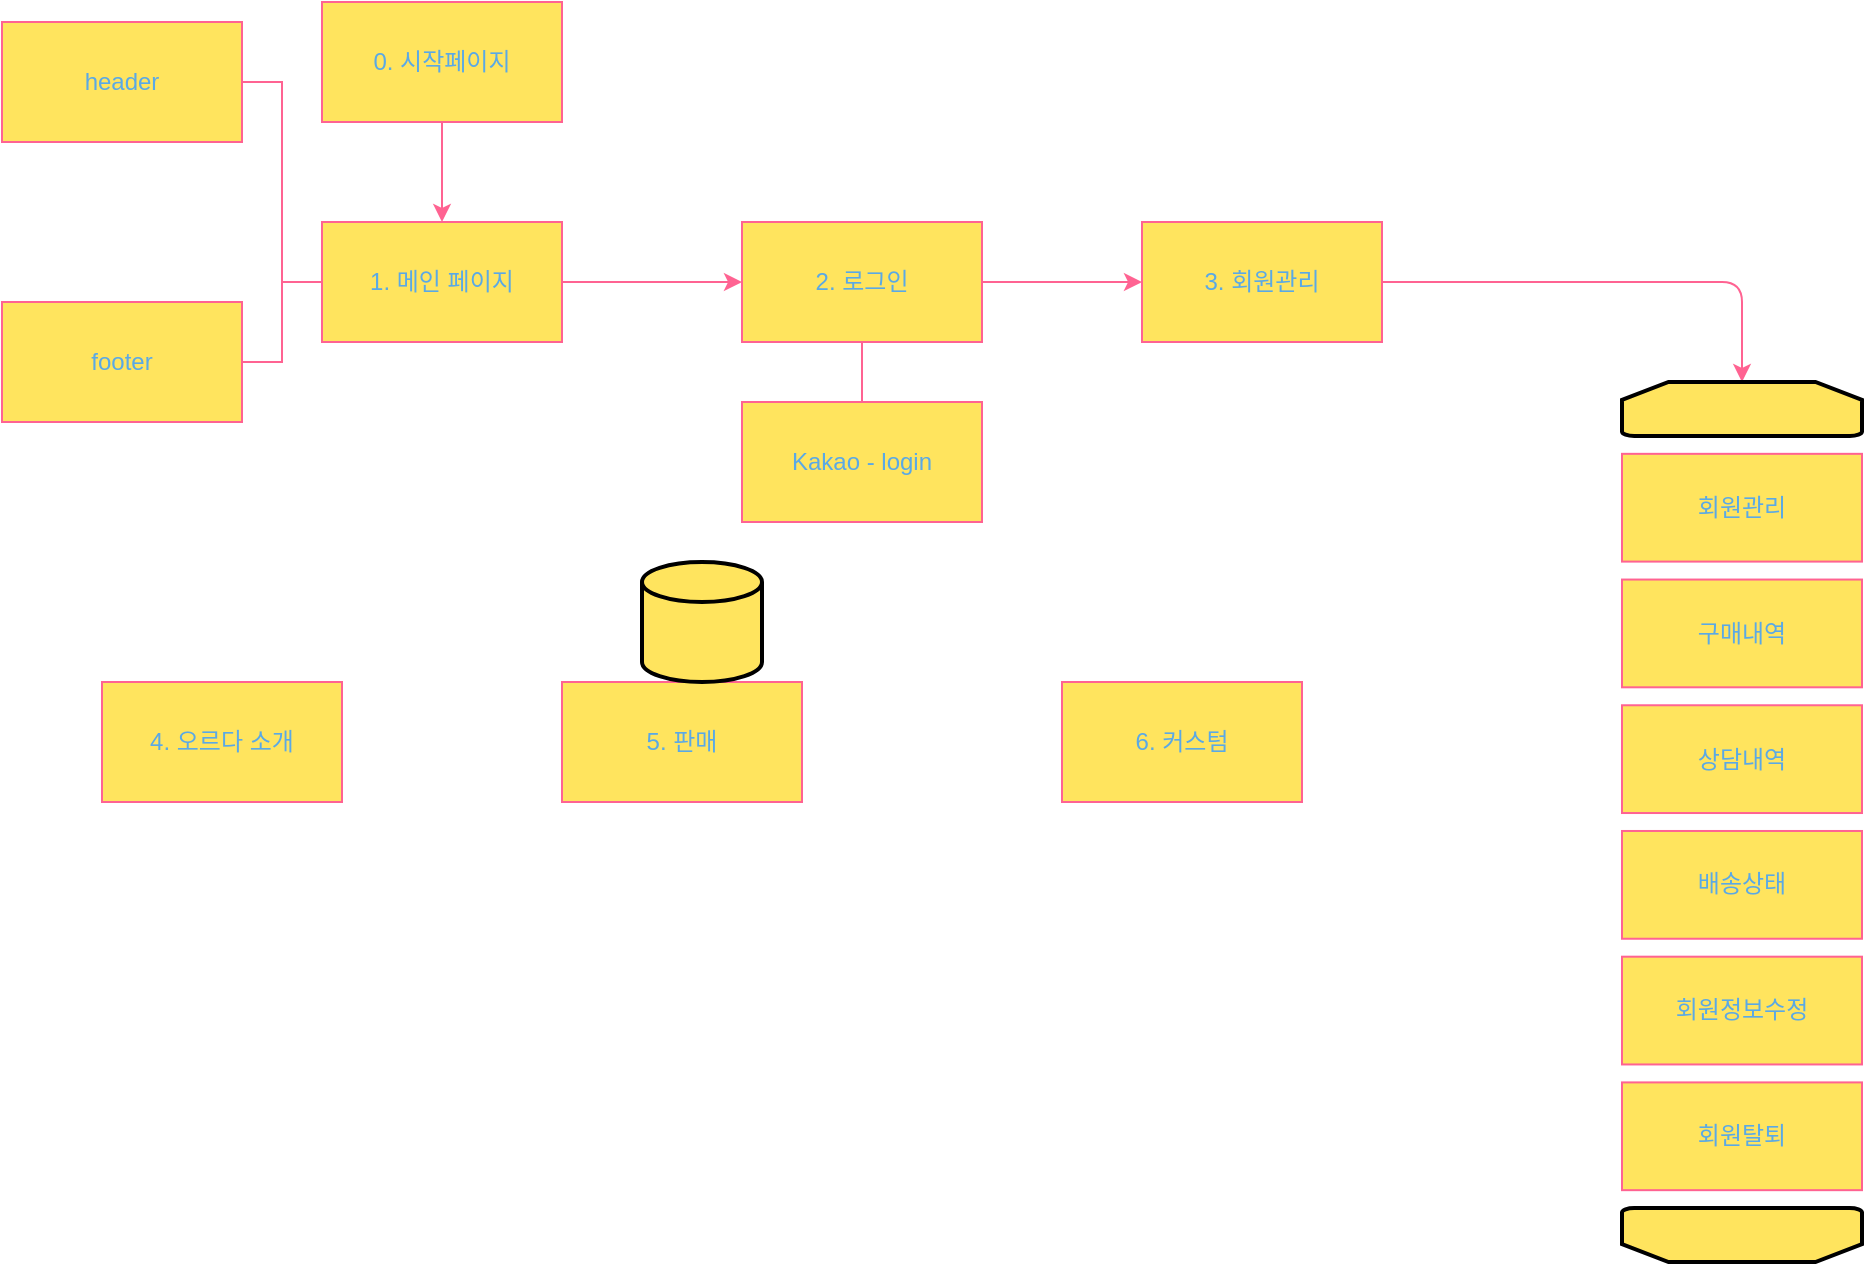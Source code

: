 <mxfile version="13.9.9" type="device"><diagram id="OOXKezzp9KimD4NCaZeo" name="페이지-1"><mxGraphModel dx="1072" dy="806" grid="1" gridSize="10" guides="1" tooltips="1" connect="1" arrows="1" fold="1" page="1" pageScale="1" pageWidth="827" pageHeight="1169" math="0" shadow="0"><root><mxCell id="0"/><mxCell id="1" parent="0"/><mxCell id="9aAK73mgLOUy9YAVK1il-12" value="" style="edgeStyle=orthogonalEdgeStyle;rounded=0;orthogonalLoop=1;jettySize=auto;html=1;strokeColor=#FF6392;fontColor=#5AA9E6;" edge="1" parent="1" source="9aAK73mgLOUy9YAVK1il-1" target="9aAK73mgLOUy9YAVK1il-2"><mxGeometry relative="1" as="geometry"/></mxCell><mxCell id="9aAK73mgLOUy9YAVK1il-1" value="0. 시작페이지" style="rounded=0;whiteSpace=wrap;html=1;fillColor=#FFE45E;strokeColor=#FF6392;fontColor=#5AA9E6;" vertex="1" parent="1"><mxGeometry x="370" y="80" width="120" height="60" as="geometry"/></mxCell><mxCell id="9aAK73mgLOUy9YAVK1il-18" style="edgeStyle=orthogonalEdgeStyle;rounded=0;orthogonalLoop=1;jettySize=auto;html=1;exitX=0;exitY=0.5;exitDx=0;exitDy=0;endArrow=none;endFill=0;strokeColor=#FF6392;fontColor=#5AA9E6;" edge="1" parent="1" source="9aAK73mgLOUy9YAVK1il-2"><mxGeometry relative="1" as="geometry"><mxPoint x="350" y="220" as="targetPoint"/></mxGeometry></mxCell><mxCell id="9aAK73mgLOUy9YAVK1il-19" style="edgeStyle=orthogonalEdgeStyle;rounded=0;orthogonalLoop=1;jettySize=auto;html=1;entryX=0;entryY=0.5;entryDx=0;entryDy=0;endArrow=classic;endFill=1;strokeColor=#FF6392;fontColor=#5AA9E6;" edge="1" parent="1" source="9aAK73mgLOUy9YAVK1il-2" target="9aAK73mgLOUy9YAVK1il-5"><mxGeometry relative="1" as="geometry"/></mxCell><mxCell id="9aAK73mgLOUy9YAVK1il-2" value="1. 메인 페이지" style="rounded=0;whiteSpace=wrap;html=1;fillColor=#FFE45E;strokeColor=#FF6392;fontColor=#5AA9E6;" vertex="1" parent="1"><mxGeometry x="370" y="190" width="120" height="60" as="geometry"/></mxCell><mxCell id="9aAK73mgLOUy9YAVK1il-16" style="edgeStyle=orthogonalEdgeStyle;rounded=0;orthogonalLoop=1;jettySize=auto;html=1;exitX=1;exitY=0.5;exitDx=0;exitDy=0;endArrow=none;endFill=0;strokeColor=#FF6392;fontColor=#5AA9E6;" edge="1" parent="1" source="9aAK73mgLOUy9YAVK1il-3"><mxGeometry relative="1" as="geometry"><mxPoint x="330" y="260" as="targetPoint"/><Array as="points"><mxPoint x="350" y="120"/><mxPoint x="350" y="260"/></Array></mxGeometry></mxCell><mxCell id="9aAK73mgLOUy9YAVK1il-3" value="header" style="rounded=0;whiteSpace=wrap;html=1;fillColor=#FFE45E;strokeColor=#FF6392;fontColor=#5AA9E6;" vertex="1" parent="1"><mxGeometry x="210" y="90" width="120" height="60" as="geometry"/></mxCell><mxCell id="9aAK73mgLOUy9YAVK1il-4" value="footer" style="rounded=0;whiteSpace=wrap;html=1;fillColor=#FFE45E;strokeColor=#FF6392;fontColor=#5AA9E6;" vertex="1" parent="1"><mxGeometry x="210" y="230" width="120" height="60" as="geometry"/></mxCell><mxCell id="9aAK73mgLOUy9YAVK1il-20" style="edgeStyle=orthogonalEdgeStyle;rounded=0;orthogonalLoop=1;jettySize=auto;html=1;exitX=1;exitY=0.5;exitDx=0;exitDy=0;entryX=0;entryY=0.5;entryDx=0;entryDy=0;endArrow=classic;endFill=1;strokeColor=#FF6392;fontColor=#5AA9E6;" edge="1" parent="1" source="9aAK73mgLOUy9YAVK1il-5" target="9aAK73mgLOUy9YAVK1il-6"><mxGeometry relative="1" as="geometry"/></mxCell><mxCell id="9aAK73mgLOUy9YAVK1il-31" style="edgeStyle=orthogonalEdgeStyle;curved=0;rounded=1;sketch=0;orthogonalLoop=1;jettySize=auto;html=1;exitX=0.5;exitY=1;exitDx=0;exitDy=0;strokeColor=#FF6392;fillColor=#FFE45E;fontColor=#5AA9E6;endArrow=none;endFill=0;" edge="1" parent="1" source="9aAK73mgLOUy9YAVK1il-5" target="9aAK73mgLOUy9YAVK1il-8"><mxGeometry relative="1" as="geometry"/></mxCell><mxCell id="9aAK73mgLOUy9YAVK1il-5" value="2. 로그인" style="rounded=0;whiteSpace=wrap;html=1;fillColor=#FFE45E;strokeColor=#FF6392;fontColor=#5AA9E6;" vertex="1" parent="1"><mxGeometry x="580" y="190" width="120" height="60" as="geometry"/></mxCell><mxCell id="9aAK73mgLOUy9YAVK1il-30" style="edgeStyle=orthogonalEdgeStyle;curved=0;rounded=1;sketch=0;orthogonalLoop=1;jettySize=auto;html=1;strokeColor=#FF6392;fillColor=#FFE45E;fontColor=#5AA9E6;" edge="1" parent="1" source="9aAK73mgLOUy9YAVK1il-6" target="9aAK73mgLOUy9YAVK1il-21"><mxGeometry relative="1" as="geometry"/></mxCell><mxCell id="9aAK73mgLOUy9YAVK1il-6" value="3. 회원관리" style="rounded=0;whiteSpace=wrap;html=1;fillColor=#FFE45E;strokeColor=#FF6392;fontColor=#5AA9E6;" vertex="1" parent="1"><mxGeometry x="780" y="190" width="120" height="60" as="geometry"/></mxCell><mxCell id="9aAK73mgLOUy9YAVK1il-8" value="Kakao - login" style="rounded=0;whiteSpace=wrap;html=1;fillColor=#FFE45E;strokeColor=#FF6392;fontColor=#5AA9E6;" vertex="1" parent="1"><mxGeometry x="580" y="280" width="120" height="60" as="geometry"/></mxCell><mxCell id="9aAK73mgLOUy9YAVK1il-9" value="4. 오르다 소개" style="rounded=0;whiteSpace=wrap;html=1;fillColor=#FFE45E;strokeColor=#FF6392;fontColor=#5AA9E6;" vertex="1" parent="1"><mxGeometry x="260" y="420" width="120" height="60" as="geometry"/></mxCell><mxCell id="9aAK73mgLOUy9YAVK1il-10" value="5. 판매" style="rounded=0;whiteSpace=wrap;html=1;fillColor=#FFE45E;strokeColor=#FF6392;fontColor=#5AA9E6;" vertex="1" parent="1"><mxGeometry x="490" y="420" width="120" height="60" as="geometry"/></mxCell><mxCell id="9aAK73mgLOUy9YAVK1il-11" value="6. 커스텀" style="rounded=0;whiteSpace=wrap;html=1;fillColor=#FFE45E;strokeColor=#FF6392;fontColor=#5AA9E6;" vertex="1" parent="1"><mxGeometry x="740" y="420" width="120" height="60" as="geometry"/></mxCell><mxCell id="9aAK73mgLOUy9YAVK1il-21" value="" style="strokeWidth=2;html=1;shape=mxgraph.flowchart.loop_limit;whiteSpace=wrap;rounded=0;sketch=0;fillColor=#FFE45E;fontColor=#5AA9E6;" vertex="1" parent="1"><mxGeometry x="1020" y="270" width="120" height="26.939" as="geometry"/></mxCell><mxCell id="9aAK73mgLOUy9YAVK1il-22" value="회원관리" style="rounded=0;whiteSpace=wrap;html=1;fillColor=#FFE45E;strokeColor=#FF6392;fontColor=#5AA9E6;" vertex="1" parent="1"><mxGeometry x="1020" y="305.918" width="120" height="53.878" as="geometry"/></mxCell><mxCell id="9aAK73mgLOUy9YAVK1il-23" value="구매내역" style="rounded=0;whiteSpace=wrap;html=1;fillColor=#FFE45E;strokeColor=#FF6392;fontColor=#5AA9E6;" vertex="1" parent="1"><mxGeometry x="1020" y="368.776" width="120" height="53.878" as="geometry"/></mxCell><mxCell id="9aAK73mgLOUy9YAVK1il-24" value="상담내역" style="rounded=0;whiteSpace=wrap;html=1;fillColor=#FFE45E;strokeColor=#FF6392;fontColor=#5AA9E6;" vertex="1" parent="1"><mxGeometry x="1020" y="431.633" width="120" height="53.878" as="geometry"/></mxCell><mxCell id="9aAK73mgLOUy9YAVK1il-25" value="배송상태" style="rounded=0;whiteSpace=wrap;html=1;fillColor=#FFE45E;strokeColor=#FF6392;fontColor=#5AA9E6;" vertex="1" parent="1"><mxGeometry x="1020" y="494.49" width="120" height="53.878" as="geometry"/></mxCell><mxCell id="9aAK73mgLOUy9YAVK1il-26" value="회원정보수정" style="rounded=0;whiteSpace=wrap;html=1;fillColor=#FFE45E;strokeColor=#FF6392;fontColor=#5AA9E6;" vertex="1" parent="1"><mxGeometry x="1020" y="557.347" width="120" height="53.878" as="geometry"/></mxCell><mxCell id="9aAK73mgLOUy9YAVK1il-27" value="회원탈퇴" style="rounded=0;whiteSpace=wrap;html=1;fillColor=#FFE45E;strokeColor=#FF6392;fontColor=#5AA9E6;" vertex="1" parent="1"><mxGeometry x="1020" y="620.204" width="120" height="53.878" as="geometry"/></mxCell><mxCell id="9aAK73mgLOUy9YAVK1il-28" value="" style="strokeWidth=2;html=1;shape=mxgraph.flowchart.loop_limit;whiteSpace=wrap;rounded=0;sketch=0;fillColor=#FFE45E;fontColor=#5AA9E6;rotation=-180;" vertex="1" parent="1"><mxGeometry x="1020" y="683.061" width="120" height="26.939" as="geometry"/></mxCell><mxCell id="9aAK73mgLOUy9YAVK1il-32" value="" style="strokeWidth=2;html=1;shape=mxgraph.flowchart.database;whiteSpace=wrap;rounded=0;sketch=0;fillColor=#FFE45E;fontColor=#5AA9E6;" vertex="1" parent="1"><mxGeometry x="530" y="360" width="60" height="60" as="geometry"/></mxCell></root></mxGraphModel></diagram></mxfile>
